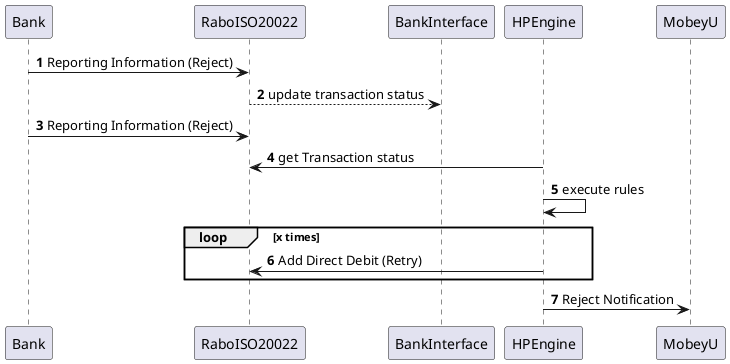 @startuml
'https://plantuml.com/sequence-diagram

autonumber

Bank->RaboISO20022: Reporting Information (Reject)

RaboISO20022-->BankInterface : update transaction status
Bank->RaboISO20022: Reporting Information (Reject)
HPEngine-> RaboISO20022 : get Transaction status
HPEngine-> HPEngine: execute rules
loop x times
HPEngine ->RaboISO20022 : Add Direct Debit (Retry)
end
HPEngine -> MobeyU: Reject Notification

@enduml